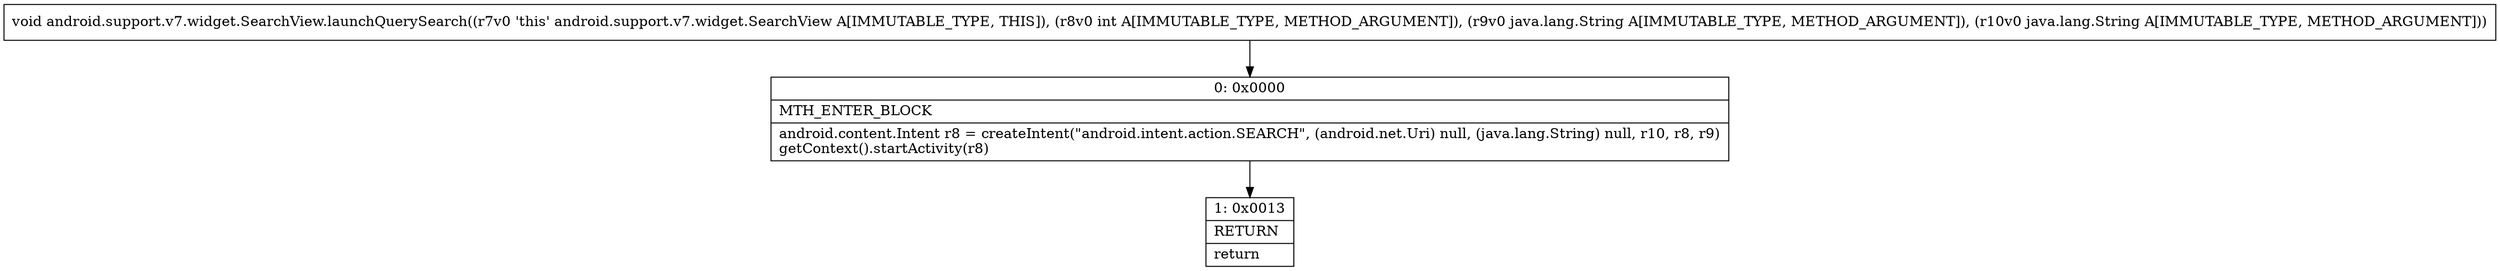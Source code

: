 digraph "CFG forandroid.support.v7.widget.SearchView.launchQuerySearch(ILjava\/lang\/String;Ljava\/lang\/String;)V" {
Node_0 [shape=record,label="{0\:\ 0x0000|MTH_ENTER_BLOCK\l|android.content.Intent r8 = createIntent(\"android.intent.action.SEARCH\", (android.net.Uri) null, (java.lang.String) null, r10, r8, r9)\lgetContext().startActivity(r8)\l}"];
Node_1 [shape=record,label="{1\:\ 0x0013|RETURN\l|return\l}"];
MethodNode[shape=record,label="{void android.support.v7.widget.SearchView.launchQuerySearch((r7v0 'this' android.support.v7.widget.SearchView A[IMMUTABLE_TYPE, THIS]), (r8v0 int A[IMMUTABLE_TYPE, METHOD_ARGUMENT]), (r9v0 java.lang.String A[IMMUTABLE_TYPE, METHOD_ARGUMENT]), (r10v0 java.lang.String A[IMMUTABLE_TYPE, METHOD_ARGUMENT])) }"];
MethodNode -> Node_0;
Node_0 -> Node_1;
}

